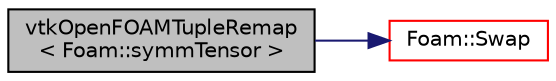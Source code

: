 digraph "vtkOpenFOAMTupleRemap&lt; Foam::symmTensor &gt;"
{
  bgcolor="transparent";
  edge [fontname="Helvetica",fontsize="10",labelfontname="Helvetica",labelfontsize="10"];
  node [fontname="Helvetica",fontsize="10",shape=record];
  rankdir="LR";
  Node1 [label="vtkOpenFOAMTupleRemap\l\< Foam::symmTensor \>",height=0.2,width=0.4,color="black", fillcolor="grey75", style="filled", fontcolor="black"];
  Node1 -> Node2 [color="midnightblue",fontsize="10",style="solid",fontname="Helvetica"];
  Node2 [label="Foam::Swap",height=0.2,width=0.4,color="red",URL="$a10758.html#ac6e6a40a7bda559df02d5ab6cc6f7e00"];
}
